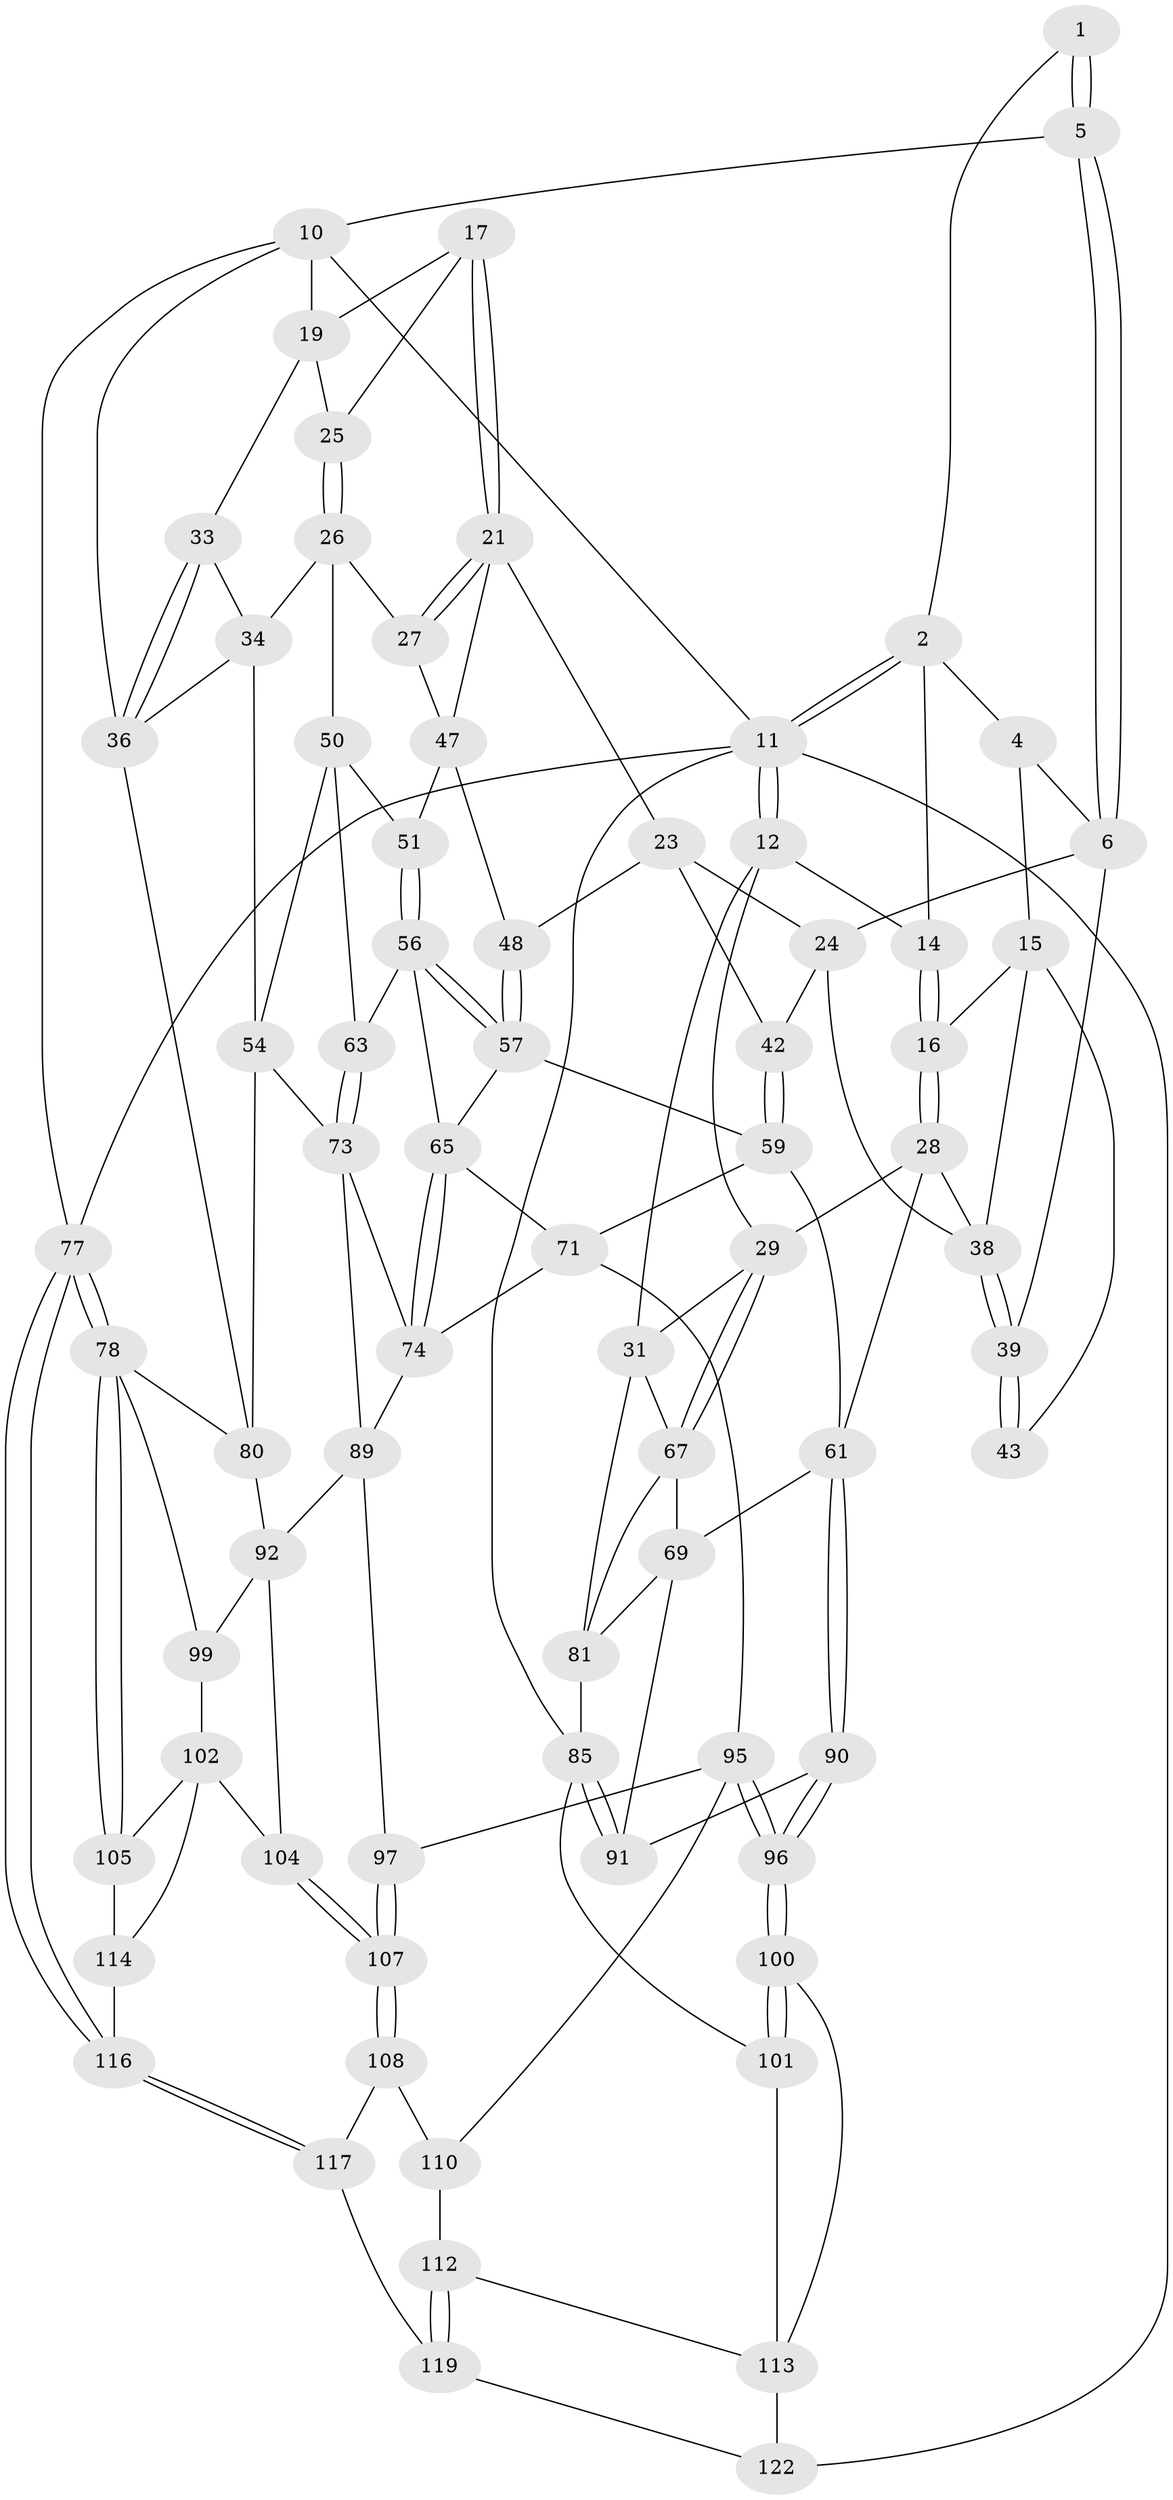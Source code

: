 // original degree distribution, {3: 0.02459016393442623, 4: 0.22131147540983606, 6: 0.22131147540983606, 5: 0.5327868852459017}
// Generated by graph-tools (version 1.1) at 2025/11/02/27/25 16:11:55]
// undirected, 73 vertices, 163 edges
graph export_dot {
graph [start="1"]
  node [color=gray90,style=filled];
  1 [pos="+0.43357802285536673+0"];
  2 [pos="+0.2704702920777856+0",super="+3"];
  4 [pos="+0.2999266638325243+0.05005346779370935",super="+8"];
  5 [pos="+0.5359436195630611+0",super="+9"];
  6 [pos="+0.4886254680928032+0.07433351360873228",super="+7"];
  10 [pos="+1+0",super="+20"];
  11 [pos="+0+0",super="+87"];
  12 [pos="+0+0",super="+13"];
  14 [pos="+0.16786599421669102+0.10684385667199989"];
  15 [pos="+0.23115940720729625+0.18173656108058783",super="+44"];
  16 [pos="+0.22763990045086888+0.18182882918653293"];
  17 [pos="+0.6406083903625885+0",super="+18"];
  19 [pos="+1+0.008173236043614883",super="+32"];
  21 [pos="+0.6973497859963771+0.22171101013838457",super="+22"];
  23 [pos="+0.6013738534532048+0.2122487248725136",super="+41"];
  24 [pos="+0.5284899530883821+0.14716466243350523",super="+37"];
  25 [pos="+0.7931094254141392+0.15774947472166176"];
  26 [pos="+0.782433654825636+0.23467248295026533",super="+35"];
  27 [pos="+0.7677612570961194+0.23575927459179877"];
  28 [pos="+0.10929756848264488+0.3259811413915107",super="+46"];
  29 [pos="+0.07386827863449771+0.3366642143002559",super="+30"];
  31 [pos="+0+0",super="+68"];
  33 [pos="+0.8596962045616688+0.25040410895175413"];
  34 [pos="+0.8564156782425724+0.25241678502817383",super="+53"];
  36 [pos="+1+0.27126097756945816",super="+52"];
  38 [pos="+0.4730497214277742+0.31617035281112543",super="+45"];
  39 [pos="+0.4662760384467567+0.3091141807964515",super="+40"];
  42 [pos="+0.5093468662059383+0.3385565477002383"];
  43 [pos="+0.33966251051769564+0.29986569747794833"];
  47 [pos="+0.6459401954410713+0.3066592198716329",super="+49"];
  48 [pos="+0.606774170123198+0.33254446008262223"];
  50 [pos="+0.8107670078865312+0.3542100969907221",super="+55"];
  51 [pos="+0.7088363128040631+0.3805619025789419"];
  54 [pos="+1+0.4462481662655475",super="+75"];
  56 [pos="+0.7066443620302474+0.38548850234583254",super="+64"];
  57 [pos="+0.657258217024185+0.42384821249136817",super="+58"];
  59 [pos="+0.49947979502592893+0.4143011094416652",super="+60"];
  61 [pos="+0.45038525821577563+0.5170069529618844",super="+62"];
  63 [pos="+0.8387912417892216+0.42959943900601355"];
  65 [pos="+0.7197014604008619+0.4982918704581923",super="+66"];
  67 [pos="+0.0406932542424451+0.35549082349083977",super="+70"];
  69 [pos="+0.2759187935707528+0.5227688128021257",super="+84"];
  71 [pos="+0.5922834515758729+0.5521744991536961",super="+72"];
  73 [pos="+0.8052242835730757+0.5582038962274427",super="+76"];
  74 [pos="+0.7345415828198002+0.5186603186440512",super="+83"];
  77 [pos="+1+1"];
  78 [pos="+1+0.8943104346825778",super="+79"];
  80 [pos="+1+0.5328231021347233",super="+88"];
  81 [pos="+0.1724935094673262+0.5312640522150072",super="+82"];
  85 [pos="+0+0.7090974009329359",super="+86"];
  89 [pos="+0.7245512754138108+0.7198532250407812",super="+94"];
  90 [pos="+0.24935282445201212+0.7164441746090798"];
  91 [pos="+0.22318120663897267+0.6958521651989423"];
  92 [pos="+0.9211709997427037+0.6912828420381159",super="+93"];
  95 [pos="+0.46265862324289225+0.7255488289279579",super="+98"];
  96 [pos="+0.33560447955584993+0.7962070151296793"];
  97 [pos="+0.4938708756517134+0.7328175141803489"];
  99 [pos="+1+0.7386078289898951"];
  100 [pos="+0.33346208057425225+0.8091859081993895"];
  101 [pos="+0.23416470390701116+0.9306438226738054"];
  102 [pos="+0.9402218701511444+0.8072942249265861",super="+103"];
  104 [pos="+0.7318938385505935+0.7761823334631465"];
  105 [pos="+0.9502899542386296+0.9229182301820326",super="+106"];
  107 [pos="+0.6111233235099444+0.8924606214925102"];
  108 [pos="+0.6064117576103293+0.8983521990587662",super="+109"];
  110 [pos="+0.5019777714673317+0.8106461948767544",super="+111"];
  112 [pos="+0.46007276997807356+0.9625554438466996"];
  113 [pos="+0.4175708582715353+0.920571153548337",super="+120"];
  114 [pos="+0.7573756827768254+0.8274625457976816",super="+115"];
  116 [pos="+0.7822953558414715+1"];
  117 [pos="+0.7607015621284375+1",super="+118"];
  119 [pos="+0.4667077182190658+0.9985778018122076",super="+121"];
  122 [pos="+0.26807689225034564+1"];
  1 -- 2;
  1 -- 5;
  1 -- 5;
  2 -- 11;
  2 -- 11;
  2 -- 4;
  2 -- 14;
  4 -- 15;
  4 -- 6;
  5 -- 6;
  5 -- 6;
  5 -- 10;
  6 -- 24;
  6 -- 39;
  10 -- 11;
  10 -- 77;
  10 -- 19;
  10 -- 36;
  11 -- 12;
  11 -- 12;
  11 -- 122;
  11 -- 77;
  11 -- 85;
  12 -- 31;
  12 -- 14;
  12 -- 29;
  14 -- 16;
  14 -- 16;
  15 -- 16;
  15 -- 43;
  15 -- 38;
  16 -- 28;
  16 -- 28;
  17 -- 21;
  17 -- 21;
  17 -- 19;
  17 -- 25;
  19 -- 25;
  19 -- 33;
  21 -- 27;
  21 -- 27;
  21 -- 23;
  21 -- 47;
  23 -- 24;
  23 -- 48;
  23 -- 42;
  24 -- 42;
  24 -- 38;
  25 -- 26;
  25 -- 26;
  26 -- 27;
  26 -- 34;
  26 -- 50;
  27 -- 47;
  28 -- 29;
  28 -- 38;
  28 -- 61;
  29 -- 67;
  29 -- 67;
  29 -- 31;
  31 -- 81;
  31 -- 67;
  33 -- 34;
  33 -- 36;
  33 -- 36;
  34 -- 36;
  34 -- 54;
  36 -- 80;
  38 -- 39;
  38 -- 39;
  39 -- 43 [weight=2];
  39 -- 43;
  42 -- 59;
  42 -- 59;
  47 -- 48;
  47 -- 51;
  48 -- 57;
  48 -- 57;
  50 -- 51;
  50 -- 54;
  50 -- 63;
  51 -- 56;
  51 -- 56;
  54 -- 80;
  54 -- 73;
  56 -- 57;
  56 -- 57;
  56 -- 65;
  56 -- 63;
  57 -- 59;
  57 -- 65;
  59 -- 61;
  59 -- 71;
  61 -- 90;
  61 -- 90;
  61 -- 69;
  63 -- 73;
  63 -- 73;
  65 -- 74;
  65 -- 74;
  65 -- 71;
  67 -- 81;
  67 -- 69;
  69 -- 81;
  69 -- 91;
  71 -- 74;
  71 -- 95;
  73 -- 74;
  73 -- 89;
  74 -- 89;
  77 -- 78;
  77 -- 78;
  77 -- 116;
  77 -- 116;
  78 -- 105;
  78 -- 105;
  78 -- 80;
  78 -- 99;
  80 -- 92;
  81 -- 85;
  85 -- 91;
  85 -- 91;
  85 -- 101;
  89 -- 97;
  89 -- 92;
  90 -- 91;
  90 -- 96;
  90 -- 96;
  92 -- 99;
  92 -- 104;
  95 -- 96;
  95 -- 96;
  95 -- 97;
  95 -- 110;
  96 -- 100;
  96 -- 100;
  97 -- 107;
  97 -- 107;
  99 -- 102;
  100 -- 101;
  100 -- 101;
  100 -- 113;
  101 -- 113;
  102 -- 104;
  102 -- 114;
  102 -- 105;
  104 -- 107;
  104 -- 107;
  105 -- 114 [weight=2];
  107 -- 108;
  107 -- 108;
  108 -- 110 [weight=2];
  108 -- 117;
  110 -- 112;
  112 -- 113;
  112 -- 119;
  112 -- 119;
  113 -- 122;
  114 -- 116;
  116 -- 117;
  116 -- 117;
  117 -- 119 [weight=2];
  119 -- 122;
}
